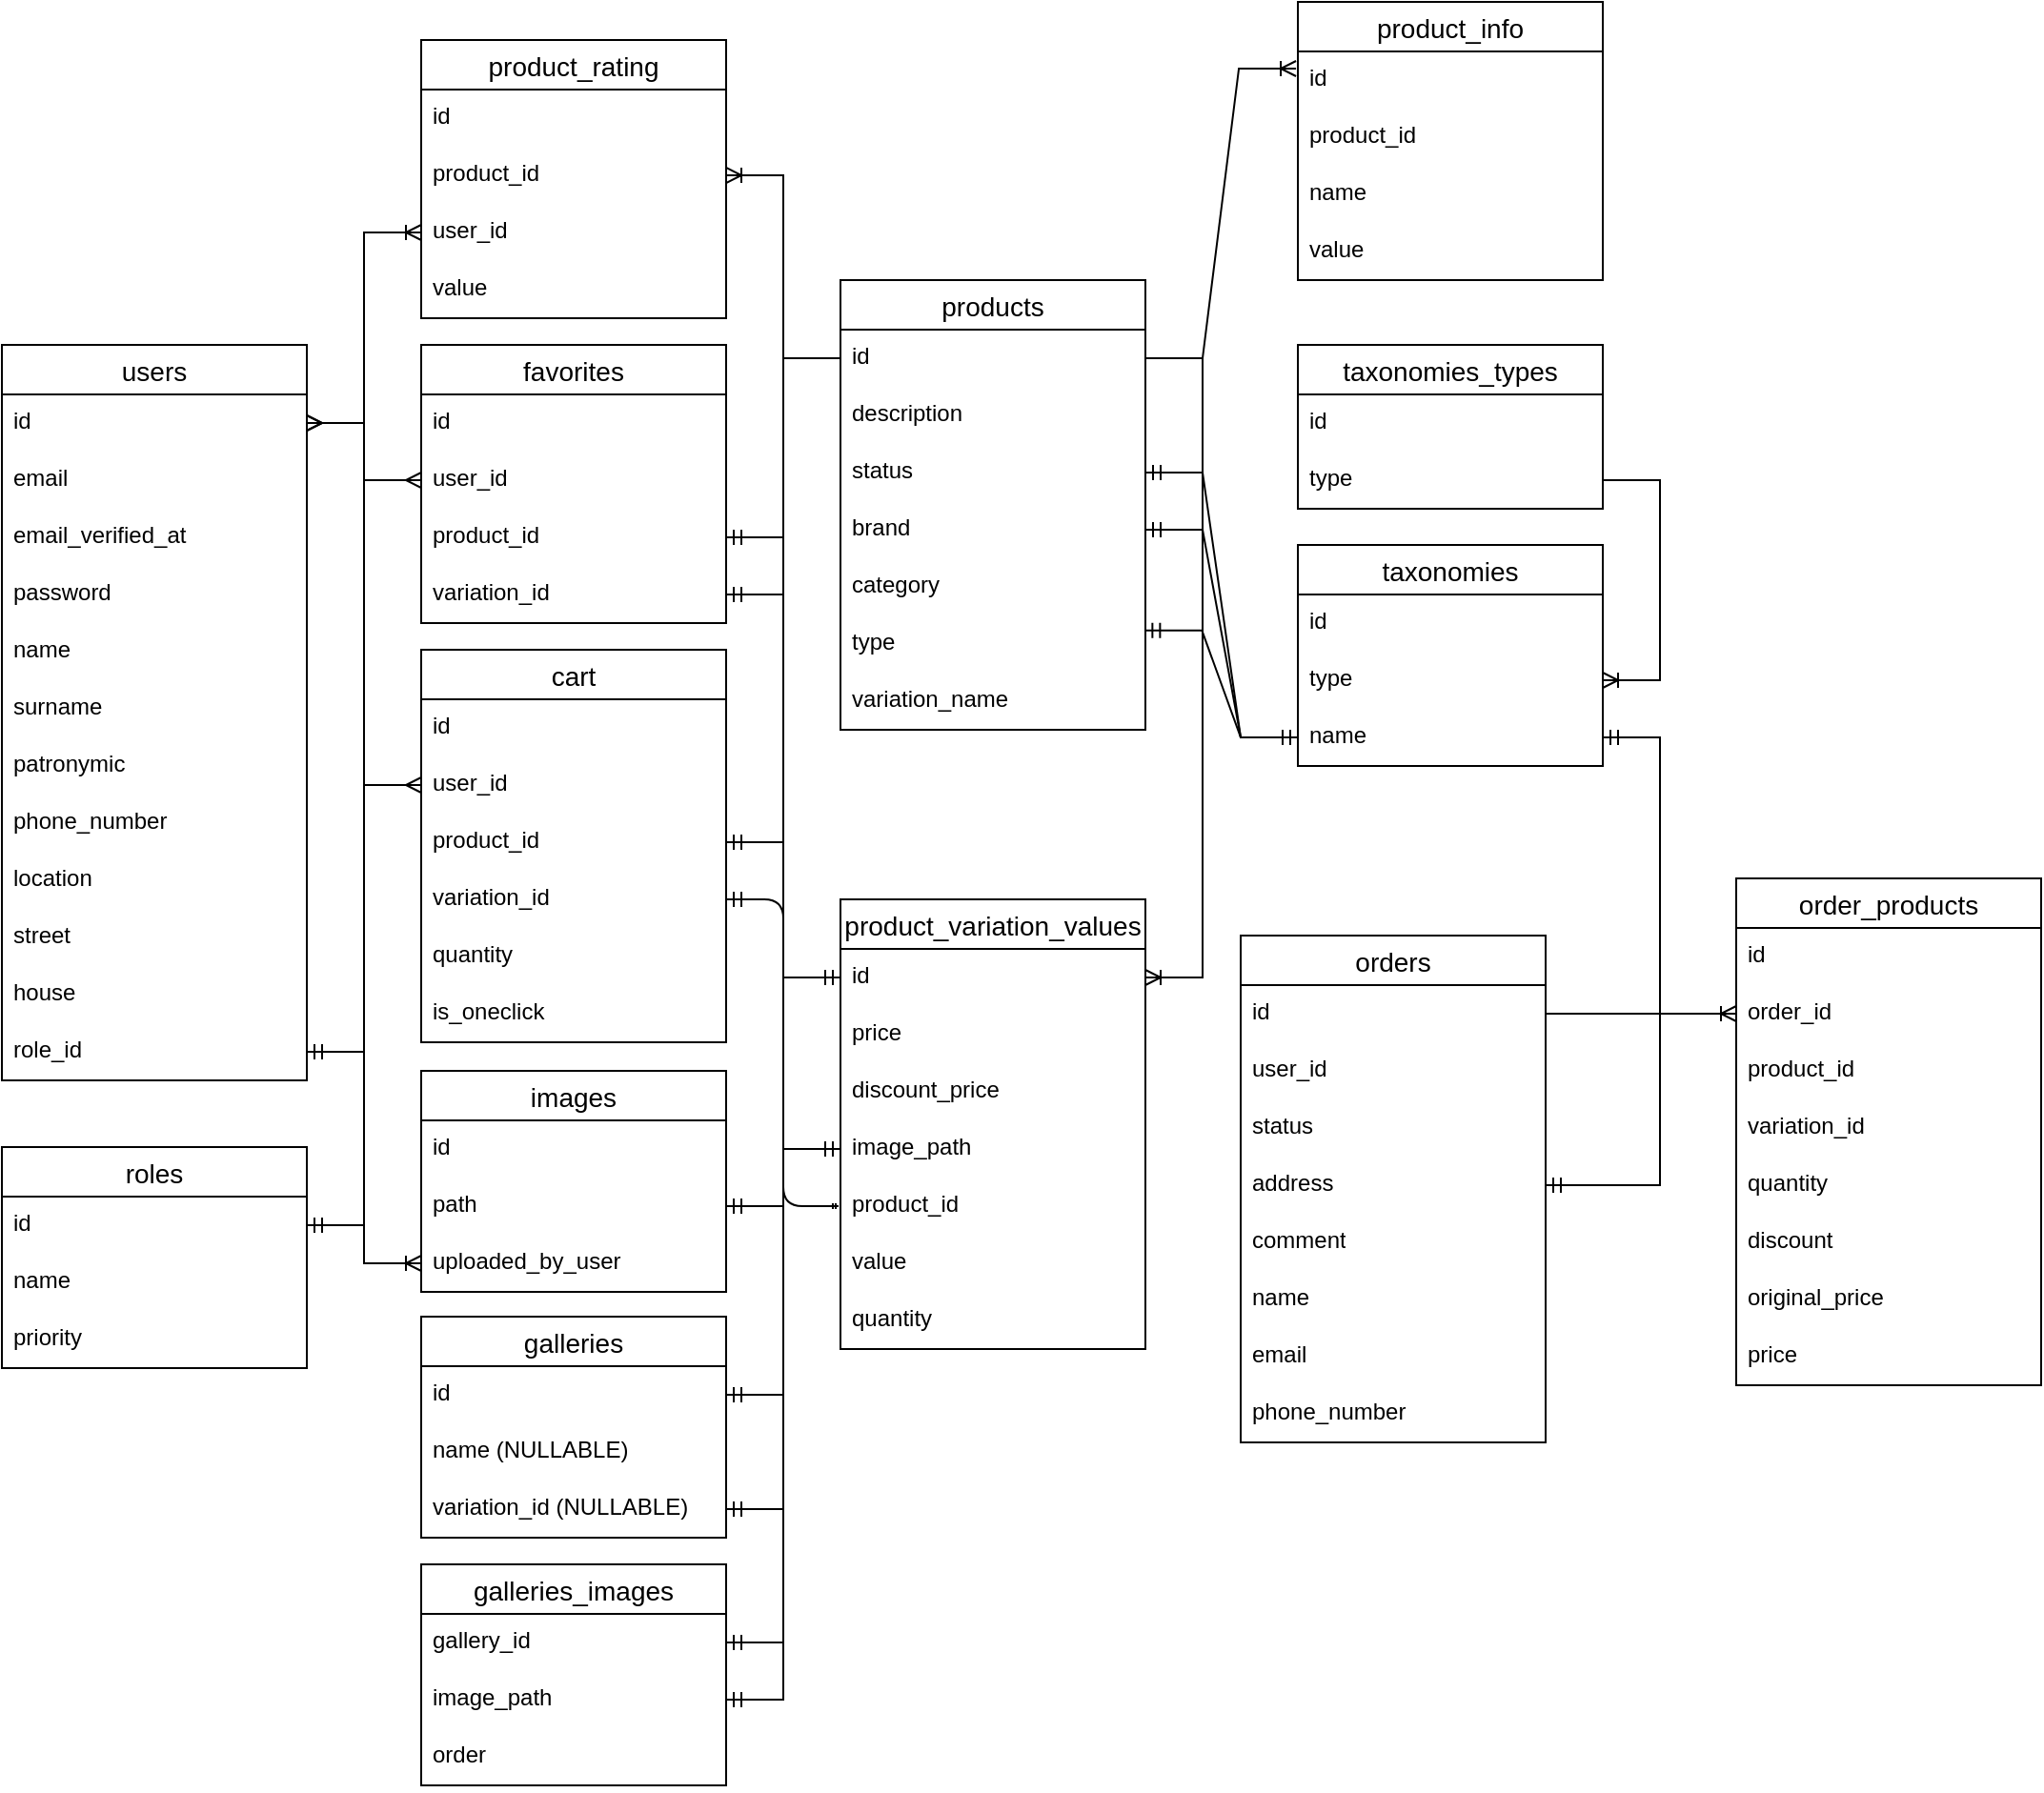 <mxfile version="24.4.8" type="device">
  <diagram name="Страница — 1" id="0KLRjk4boROsnR19ZxE1">
    <mxGraphModel dx="1434" dy="1915" grid="1" gridSize="10" guides="1" tooltips="1" connect="1" arrows="1" fold="1" page="1" pageScale="1" pageWidth="827" pageHeight="1169" math="0" shadow="0">
      <root>
        <mxCell id="0" />
        <mxCell id="1" parent="0" />
        <mxCell id="eVIor8jqdRmrwRQDqGAC-1" value="users" style="swimlane;fontStyle=0;childLayout=stackLayout;horizontal=1;startSize=26;horizontalStack=0;resizeParent=1;resizeParentMax=0;resizeLast=0;collapsible=1;marginBottom=0;align=center;fontSize=14;" parent="1" vertex="1">
          <mxGeometry x="80" y="60" width="160" height="386" as="geometry" />
        </mxCell>
        <mxCell id="eVIor8jqdRmrwRQDqGAC-2" value="id&lt;div&gt;&lt;br&gt;&lt;/div&gt;" style="text;strokeColor=none;fillColor=none;spacingLeft=4;spacingRight=4;overflow=hidden;rotatable=0;points=[[0,0.5],[1,0.5]];portConstraint=eastwest;fontSize=12;whiteSpace=wrap;html=1;" parent="eVIor8jqdRmrwRQDqGAC-1" vertex="1">
          <mxGeometry y="26" width="160" height="30" as="geometry" />
        </mxCell>
        <mxCell id="eVIor8jqdRmrwRQDqGAC-3" value="email" style="text;strokeColor=none;fillColor=none;spacingLeft=4;spacingRight=4;overflow=hidden;rotatable=0;points=[[0,0.5],[1,0.5]];portConstraint=eastwest;fontSize=12;whiteSpace=wrap;html=1;" parent="eVIor8jqdRmrwRQDqGAC-1" vertex="1">
          <mxGeometry y="56" width="160" height="30" as="geometry" />
        </mxCell>
        <mxCell id="eVIor8jqdRmrwRQDqGAC-4" value="email_verified_at" style="text;strokeColor=none;fillColor=none;spacingLeft=4;spacingRight=4;overflow=hidden;rotatable=0;points=[[0,0.5],[1,0.5]];portConstraint=eastwest;fontSize=12;whiteSpace=wrap;html=1;" parent="eVIor8jqdRmrwRQDqGAC-1" vertex="1">
          <mxGeometry y="86" width="160" height="30" as="geometry" />
        </mxCell>
        <mxCell id="eVIor8jqdRmrwRQDqGAC-5" value="password" style="text;strokeColor=none;fillColor=none;spacingLeft=4;spacingRight=4;overflow=hidden;rotatable=0;points=[[0,0.5],[1,0.5]];portConstraint=eastwest;fontSize=12;whiteSpace=wrap;html=1;" parent="eVIor8jqdRmrwRQDqGAC-1" vertex="1">
          <mxGeometry y="116" width="160" height="30" as="geometry" />
        </mxCell>
        <mxCell id="eVIor8jqdRmrwRQDqGAC-11" value="name" style="text;strokeColor=none;fillColor=none;spacingLeft=4;spacingRight=4;overflow=hidden;rotatable=0;points=[[0,0.5],[1,0.5]];portConstraint=eastwest;fontSize=12;whiteSpace=wrap;html=1;" parent="eVIor8jqdRmrwRQDqGAC-1" vertex="1">
          <mxGeometry y="146" width="160" height="30" as="geometry" />
        </mxCell>
        <mxCell id="eVIor8jqdRmrwRQDqGAC-13" value="surname" style="text;strokeColor=none;fillColor=none;spacingLeft=4;spacingRight=4;overflow=hidden;rotatable=0;points=[[0,0.5],[1,0.5]];portConstraint=eastwest;fontSize=12;whiteSpace=wrap;html=1;" parent="eVIor8jqdRmrwRQDqGAC-1" vertex="1">
          <mxGeometry y="176" width="160" height="30" as="geometry" />
        </mxCell>
        <mxCell id="eVIor8jqdRmrwRQDqGAC-12" value="patronymic" style="text;strokeColor=none;fillColor=none;spacingLeft=4;spacingRight=4;overflow=hidden;rotatable=0;points=[[0,0.5],[1,0.5]];portConstraint=eastwest;fontSize=12;whiteSpace=wrap;html=1;" parent="eVIor8jqdRmrwRQDqGAC-1" vertex="1">
          <mxGeometry y="206" width="160" height="30" as="geometry" />
        </mxCell>
        <mxCell id="eVIor8jqdRmrwRQDqGAC-14" value="phone_number" style="text;strokeColor=none;fillColor=none;spacingLeft=4;spacingRight=4;overflow=hidden;rotatable=0;points=[[0,0.5],[1,0.5]];portConstraint=eastwest;fontSize=12;whiteSpace=wrap;html=1;" parent="eVIor8jqdRmrwRQDqGAC-1" vertex="1">
          <mxGeometry y="236" width="160" height="30" as="geometry" />
        </mxCell>
        <mxCell id="eVIor8jqdRmrwRQDqGAC-15" value="location" style="text;strokeColor=none;fillColor=none;spacingLeft=4;spacingRight=4;overflow=hidden;rotatable=0;points=[[0,0.5],[1,0.5]];portConstraint=eastwest;fontSize=12;whiteSpace=wrap;html=1;" parent="eVIor8jqdRmrwRQDqGAC-1" vertex="1">
          <mxGeometry y="266" width="160" height="30" as="geometry" />
        </mxCell>
        <mxCell id="eVIor8jqdRmrwRQDqGAC-16" value="street" style="text;strokeColor=none;fillColor=none;spacingLeft=4;spacingRight=4;overflow=hidden;rotatable=0;points=[[0,0.5],[1,0.5]];portConstraint=eastwest;fontSize=12;whiteSpace=wrap;html=1;" parent="eVIor8jqdRmrwRQDqGAC-1" vertex="1">
          <mxGeometry y="296" width="160" height="30" as="geometry" />
        </mxCell>
        <mxCell id="eVIor8jqdRmrwRQDqGAC-17" value="house" style="text;strokeColor=none;fillColor=none;spacingLeft=4;spacingRight=4;overflow=hidden;rotatable=0;points=[[0,0.5],[1,0.5]];portConstraint=eastwest;fontSize=12;whiteSpace=wrap;html=1;" parent="eVIor8jqdRmrwRQDqGAC-1" vertex="1">
          <mxGeometry y="326" width="160" height="30" as="geometry" />
        </mxCell>
        <mxCell id="eVIor8jqdRmrwRQDqGAC-18" value="role_id" style="text;strokeColor=none;fillColor=none;spacingLeft=4;spacingRight=4;overflow=hidden;rotatable=0;points=[[0,0.5],[1,0.5]];portConstraint=eastwest;fontSize=12;whiteSpace=wrap;html=1;" parent="eVIor8jqdRmrwRQDqGAC-1" vertex="1">
          <mxGeometry y="356" width="160" height="30" as="geometry" />
        </mxCell>
        <mxCell id="eVIor8jqdRmrwRQDqGAC-19" value="favorites" style="swimlane;fontStyle=0;childLayout=stackLayout;horizontal=1;startSize=26;horizontalStack=0;resizeParent=1;resizeParentMax=0;resizeLast=0;collapsible=1;marginBottom=0;align=center;fontSize=14;" parent="1" vertex="1">
          <mxGeometry x="300" y="60" width="160" height="146" as="geometry" />
        </mxCell>
        <mxCell id="eVIor8jqdRmrwRQDqGAC-20" value="id" style="text;strokeColor=none;fillColor=none;spacingLeft=4;spacingRight=4;overflow=hidden;rotatable=0;points=[[0,0.5],[1,0.5]];portConstraint=eastwest;fontSize=12;whiteSpace=wrap;html=1;" parent="eVIor8jqdRmrwRQDqGAC-19" vertex="1">
          <mxGeometry y="26" width="160" height="30" as="geometry" />
        </mxCell>
        <mxCell id="eVIor8jqdRmrwRQDqGAC-21" value="user_id" style="text;strokeColor=none;fillColor=none;spacingLeft=4;spacingRight=4;overflow=hidden;rotatable=0;points=[[0,0.5],[1,0.5]];portConstraint=eastwest;fontSize=12;whiteSpace=wrap;html=1;" parent="eVIor8jqdRmrwRQDqGAC-19" vertex="1">
          <mxGeometry y="56" width="160" height="30" as="geometry" />
        </mxCell>
        <mxCell id="eVIor8jqdRmrwRQDqGAC-22" value="product_id" style="text;strokeColor=none;fillColor=none;spacingLeft=4;spacingRight=4;overflow=hidden;rotatable=0;points=[[0,0.5],[1,0.5]];portConstraint=eastwest;fontSize=12;whiteSpace=wrap;html=1;" parent="eVIor8jqdRmrwRQDqGAC-19" vertex="1">
          <mxGeometry y="86" width="160" height="30" as="geometry" />
        </mxCell>
        <mxCell id="pEa8mlTddrZag-O5gVVH-26" value="variation_id" style="text;strokeColor=none;fillColor=none;spacingLeft=4;spacingRight=4;overflow=hidden;rotatable=0;points=[[0,0.5],[1,0.5]];portConstraint=eastwest;fontSize=12;whiteSpace=wrap;html=1;" parent="eVIor8jqdRmrwRQDqGAC-19" vertex="1">
          <mxGeometry y="116" width="160" height="30" as="geometry" />
        </mxCell>
        <mxCell id="eVIor8jqdRmrwRQDqGAC-24" value="cart" style="swimlane;fontStyle=0;childLayout=stackLayout;horizontal=1;startSize=26;horizontalStack=0;resizeParent=1;resizeParentMax=0;resizeLast=0;collapsible=1;marginBottom=0;align=center;fontSize=14;" parent="1" vertex="1">
          <mxGeometry x="300" y="220" width="160" height="206" as="geometry" />
        </mxCell>
        <mxCell id="eVIor8jqdRmrwRQDqGAC-25" value="id" style="text;strokeColor=none;fillColor=none;spacingLeft=4;spacingRight=4;overflow=hidden;rotatable=0;points=[[0,0.5],[1,0.5]];portConstraint=eastwest;fontSize=12;whiteSpace=wrap;html=1;" parent="eVIor8jqdRmrwRQDqGAC-24" vertex="1">
          <mxGeometry y="26" width="160" height="30" as="geometry" />
        </mxCell>
        <mxCell id="eVIor8jqdRmrwRQDqGAC-26" value="user_id" style="text;strokeColor=none;fillColor=none;spacingLeft=4;spacingRight=4;overflow=hidden;rotatable=0;points=[[0,0.5],[1,0.5]];portConstraint=eastwest;fontSize=12;whiteSpace=wrap;html=1;" parent="eVIor8jqdRmrwRQDqGAC-24" vertex="1">
          <mxGeometry y="56" width="160" height="30" as="geometry" />
        </mxCell>
        <mxCell id="eVIor8jqdRmrwRQDqGAC-27" value="product_id" style="text;strokeColor=none;fillColor=none;spacingLeft=4;spacingRight=4;overflow=hidden;rotatable=0;points=[[0,0.5],[1,0.5]];portConstraint=eastwest;fontSize=12;whiteSpace=wrap;html=1;" parent="eVIor8jqdRmrwRQDqGAC-24" vertex="1">
          <mxGeometry y="86" width="160" height="30" as="geometry" />
        </mxCell>
        <mxCell id="pEa8mlTddrZag-O5gVVH-13" value="variation_id" style="text;strokeColor=none;fillColor=none;spacingLeft=4;spacingRight=4;overflow=hidden;rotatable=0;points=[[0,0.5],[1,0.5]];portConstraint=eastwest;fontSize=12;whiteSpace=wrap;html=1;" parent="eVIor8jqdRmrwRQDqGAC-24" vertex="1">
          <mxGeometry y="116" width="160" height="30" as="geometry" />
        </mxCell>
        <mxCell id="eVIor8jqdRmrwRQDqGAC-32" value="quantity" style="text;strokeColor=none;fillColor=none;spacingLeft=4;spacingRight=4;overflow=hidden;rotatable=0;points=[[0,0.5],[1,0.5]];portConstraint=eastwest;fontSize=12;whiteSpace=wrap;html=1;" parent="eVIor8jqdRmrwRQDqGAC-24" vertex="1">
          <mxGeometry y="146" width="160" height="30" as="geometry" />
        </mxCell>
        <mxCell id="MGHwv4TvZFwmyJt3UdFU-7" value="is_oneclick" style="text;strokeColor=none;fillColor=none;spacingLeft=4;spacingRight=4;overflow=hidden;rotatable=0;points=[[0,0.5],[1,0.5]];portConstraint=eastwest;fontSize=12;whiteSpace=wrap;html=1;" parent="eVIor8jqdRmrwRQDqGAC-24" vertex="1">
          <mxGeometry y="176" width="160" height="30" as="geometry" />
        </mxCell>
        <mxCell id="eVIor8jqdRmrwRQDqGAC-35" value="" style="edgeStyle=entityRelationEdgeStyle;fontSize=12;html=1;endArrow=ERmany;startArrow=ERmany;rounded=0;exitX=1;exitY=0.5;exitDx=0;exitDy=0;" parent="1" source="eVIor8jqdRmrwRQDqGAC-2" target="eVIor8jqdRmrwRQDqGAC-26" edge="1">
          <mxGeometry width="100" height="100" relative="1" as="geometry">
            <mxPoint x="320" y="320" as="sourcePoint" />
            <mxPoint x="420" y="220" as="targetPoint" />
          </mxGeometry>
        </mxCell>
        <mxCell id="eVIor8jqdRmrwRQDqGAC-41" value="" style="edgeStyle=entityRelationEdgeStyle;fontSize=12;html=1;endArrow=ERmany;startArrow=ERmany;rounded=0;" parent="1" source="eVIor8jqdRmrwRQDqGAC-2" target="eVIor8jqdRmrwRQDqGAC-21" edge="1">
          <mxGeometry width="100" height="100" relative="1" as="geometry">
            <mxPoint x="320" y="320" as="sourcePoint" />
            <mxPoint x="420" y="220" as="targetPoint" />
          </mxGeometry>
        </mxCell>
        <mxCell id="eVIor8jqdRmrwRQDqGAC-42" value="products" style="swimlane;fontStyle=0;childLayout=stackLayout;horizontal=1;startSize=26;horizontalStack=0;resizeParent=1;resizeParentMax=0;resizeLast=0;collapsible=1;marginBottom=0;align=center;fontSize=14;" parent="1" vertex="1">
          <mxGeometry x="520" y="26" width="160" height="236" as="geometry" />
        </mxCell>
        <mxCell id="eVIor8jqdRmrwRQDqGAC-43" value="id" style="text;strokeColor=none;fillColor=none;spacingLeft=4;spacingRight=4;overflow=hidden;rotatable=0;points=[[0,0.5],[1,0.5]];portConstraint=eastwest;fontSize=12;whiteSpace=wrap;html=1;" parent="eVIor8jqdRmrwRQDqGAC-42" vertex="1">
          <mxGeometry y="26" width="160" height="30" as="geometry" />
        </mxCell>
        <mxCell id="eVIor8jqdRmrwRQDqGAC-51" value="description" style="text;strokeColor=none;fillColor=none;spacingLeft=4;spacingRight=4;overflow=hidden;rotatable=0;points=[[0,0.5],[1,0.5]];portConstraint=eastwest;fontSize=12;whiteSpace=wrap;html=1;" parent="eVIor8jqdRmrwRQDqGAC-42" vertex="1">
          <mxGeometry y="56" width="160" height="30" as="geometry" />
        </mxCell>
        <mxCell id="eVIor8jqdRmrwRQDqGAC-50" value="status" style="text;strokeColor=none;fillColor=none;spacingLeft=4;spacingRight=4;overflow=hidden;rotatable=0;points=[[0,0.5],[1,0.5]];portConstraint=eastwest;fontSize=12;whiteSpace=wrap;html=1;" parent="eVIor8jqdRmrwRQDqGAC-42" vertex="1">
          <mxGeometry y="86" width="160" height="30" as="geometry" />
        </mxCell>
        <mxCell id="eVIor8jqdRmrwRQDqGAC-49" value="brand" style="text;strokeColor=none;fillColor=none;spacingLeft=4;spacingRight=4;overflow=hidden;rotatable=0;points=[[0,0.5],[1,0.5]];portConstraint=eastwest;fontSize=12;whiteSpace=wrap;html=1;" parent="eVIor8jqdRmrwRQDqGAC-42" vertex="1">
          <mxGeometry y="116" width="160" height="30" as="geometry" />
        </mxCell>
        <mxCell id="eVIor8jqdRmrwRQDqGAC-47" value="category" style="text;strokeColor=none;fillColor=none;spacingLeft=4;spacingRight=4;overflow=hidden;rotatable=0;points=[[0,0.5],[1,0.5]];portConstraint=eastwest;fontSize=12;whiteSpace=wrap;html=1;" parent="eVIor8jqdRmrwRQDqGAC-42" vertex="1">
          <mxGeometry y="146" width="160" height="30" as="geometry" />
        </mxCell>
        <mxCell id="eVIor8jqdRmrwRQDqGAC-48" value="type" style="text;strokeColor=none;fillColor=none;spacingLeft=4;spacingRight=4;overflow=hidden;rotatable=0;points=[[0,0.5],[1,0.5]];portConstraint=eastwest;fontSize=12;whiteSpace=wrap;html=1;" parent="eVIor8jqdRmrwRQDqGAC-42" vertex="1">
          <mxGeometry y="176" width="160" height="30" as="geometry" />
        </mxCell>
        <mxCell id="pEa8mlTddrZag-O5gVVH-10" value="variation_name" style="text;strokeColor=none;fillColor=none;spacingLeft=4;spacingRight=4;overflow=hidden;rotatable=0;points=[[0,0.5],[1,0.5]];portConstraint=eastwest;fontSize=12;whiteSpace=wrap;html=1;" parent="eVIor8jqdRmrwRQDqGAC-42" vertex="1">
          <mxGeometry y="206" width="160" height="30" as="geometry" />
        </mxCell>
        <mxCell id="eVIor8jqdRmrwRQDqGAC-54" value="taxonomies_types" style="swimlane;fontStyle=0;childLayout=stackLayout;horizontal=1;startSize=26;horizontalStack=0;resizeParent=1;resizeParentMax=0;resizeLast=0;collapsible=1;marginBottom=0;align=center;fontSize=14;" parent="1" vertex="1">
          <mxGeometry x="760" y="60" width="160" height="86" as="geometry" />
        </mxCell>
        <mxCell id="eVIor8jqdRmrwRQDqGAC-55" value="id" style="text;strokeColor=none;fillColor=none;spacingLeft=4;spacingRight=4;overflow=hidden;rotatable=0;points=[[0,0.5],[1,0.5]];portConstraint=eastwest;fontSize=12;whiteSpace=wrap;html=1;" parent="eVIor8jqdRmrwRQDqGAC-54" vertex="1">
          <mxGeometry y="26" width="160" height="30" as="geometry" />
        </mxCell>
        <mxCell id="eVIor8jqdRmrwRQDqGAC-56" value="type" style="text;strokeColor=none;fillColor=none;spacingLeft=4;spacingRight=4;overflow=hidden;rotatable=0;points=[[0,0.5],[1,0.5]];portConstraint=eastwest;fontSize=12;whiteSpace=wrap;html=1;" parent="eVIor8jqdRmrwRQDqGAC-54" vertex="1">
          <mxGeometry y="56" width="160" height="30" as="geometry" />
        </mxCell>
        <mxCell id="eVIor8jqdRmrwRQDqGAC-58" value="taxonomies" style="swimlane;fontStyle=0;childLayout=stackLayout;horizontal=1;startSize=26;horizontalStack=0;resizeParent=1;resizeParentMax=0;resizeLast=0;collapsible=1;marginBottom=0;align=center;fontSize=14;" parent="1" vertex="1">
          <mxGeometry x="760" y="165" width="160" height="116" as="geometry" />
        </mxCell>
        <mxCell id="eVIor8jqdRmrwRQDqGAC-59" value="id" style="text;strokeColor=none;fillColor=none;spacingLeft=4;spacingRight=4;overflow=hidden;rotatable=0;points=[[0,0.5],[1,0.5]];portConstraint=eastwest;fontSize=12;whiteSpace=wrap;html=1;" parent="eVIor8jqdRmrwRQDqGAC-58" vertex="1">
          <mxGeometry y="26" width="160" height="30" as="geometry" />
        </mxCell>
        <mxCell id="eVIor8jqdRmrwRQDqGAC-60" value="type" style="text;strokeColor=none;fillColor=none;spacingLeft=4;spacingRight=4;overflow=hidden;rotatable=0;points=[[0,0.5],[1,0.5]];portConstraint=eastwest;fontSize=12;whiteSpace=wrap;html=1;" parent="eVIor8jqdRmrwRQDqGAC-58" vertex="1">
          <mxGeometry y="56" width="160" height="30" as="geometry" />
        </mxCell>
        <mxCell id="eVIor8jqdRmrwRQDqGAC-61" value="name" style="text;strokeColor=none;fillColor=none;spacingLeft=4;spacingRight=4;overflow=hidden;rotatable=0;points=[[0,0.5],[1,0.5]];portConstraint=eastwest;fontSize=12;whiteSpace=wrap;html=1;" parent="eVIor8jqdRmrwRQDqGAC-58" vertex="1">
          <mxGeometry y="86" width="160" height="30" as="geometry" />
        </mxCell>
        <mxCell id="eVIor8jqdRmrwRQDqGAC-63" value="" style="edgeStyle=entityRelationEdgeStyle;fontSize=12;html=1;endArrow=ERoneToMany;rounded=0;" parent="1" source="eVIor8jqdRmrwRQDqGAC-56" target="eVIor8jqdRmrwRQDqGAC-60" edge="1">
          <mxGeometry width="100" height="100" relative="1" as="geometry">
            <mxPoint x="780" y="260" as="sourcePoint" />
            <mxPoint x="880" y="160" as="targetPoint" />
          </mxGeometry>
        </mxCell>
        <mxCell id="eVIor8jqdRmrwRQDqGAC-64" value="" style="edgeStyle=entityRelationEdgeStyle;fontSize=12;html=1;endArrow=ERmandOne;startArrow=ERmandOne;rounded=0;" parent="1" source="eVIor8jqdRmrwRQDqGAC-50" target="eVIor8jqdRmrwRQDqGAC-61" edge="1">
          <mxGeometry width="100" height="100" relative="1" as="geometry">
            <mxPoint x="780" y="260" as="sourcePoint" />
            <mxPoint x="880" y="160" as="targetPoint" />
          </mxGeometry>
        </mxCell>
        <mxCell id="eVIor8jqdRmrwRQDqGAC-65" value="" style="edgeStyle=entityRelationEdgeStyle;fontSize=12;html=1;endArrow=ERmandOne;startArrow=ERmandOne;rounded=0;" parent="1" source="eVIor8jqdRmrwRQDqGAC-49" target="eVIor8jqdRmrwRQDqGAC-61" edge="1">
          <mxGeometry width="100" height="100" relative="1" as="geometry">
            <mxPoint x="690" y="320" as="sourcePoint" />
            <mxPoint x="790" y="220" as="targetPoint" />
          </mxGeometry>
        </mxCell>
        <mxCell id="eVIor8jqdRmrwRQDqGAC-66" value="" style="edgeStyle=entityRelationEdgeStyle;fontSize=12;html=1;endArrow=ERmandOne;startArrow=ERmandOne;rounded=0;exitX=0.998;exitY=0.264;exitDx=0;exitDy=0;exitPerimeter=0;" parent="1" source="eVIor8jqdRmrwRQDqGAC-48" target="eVIor8jqdRmrwRQDqGAC-61" edge="1">
          <mxGeometry width="100" height="100" relative="1" as="geometry">
            <mxPoint x="780" y="260" as="sourcePoint" />
            <mxPoint x="880" y="160" as="targetPoint" />
          </mxGeometry>
        </mxCell>
        <mxCell id="eVIor8jqdRmrwRQDqGAC-67" value="images" style="swimlane;fontStyle=0;childLayout=stackLayout;horizontal=1;startSize=26;horizontalStack=0;resizeParent=1;resizeParentMax=0;resizeLast=0;collapsible=1;marginBottom=0;align=center;fontSize=14;" parent="1" vertex="1">
          <mxGeometry x="300" y="441" width="160" height="116" as="geometry" />
        </mxCell>
        <mxCell id="eVIor8jqdRmrwRQDqGAC-68" value="id" style="text;strokeColor=none;fillColor=none;spacingLeft=4;spacingRight=4;overflow=hidden;rotatable=0;points=[[0,0.5],[1,0.5]];portConstraint=eastwest;fontSize=12;whiteSpace=wrap;html=1;" parent="eVIor8jqdRmrwRQDqGAC-67" vertex="1">
          <mxGeometry y="26" width="160" height="30" as="geometry" />
        </mxCell>
        <mxCell id="eVIor8jqdRmrwRQDqGAC-69" value="path" style="text;strokeColor=none;fillColor=none;spacingLeft=4;spacingRight=4;overflow=hidden;rotatable=0;points=[[0,0.5],[1,0.5]];portConstraint=eastwest;fontSize=12;whiteSpace=wrap;html=1;" parent="eVIor8jqdRmrwRQDqGAC-67" vertex="1">
          <mxGeometry y="56" width="160" height="30" as="geometry" />
        </mxCell>
        <mxCell id="eVIor8jqdRmrwRQDqGAC-71" value="uploaded_by_user" style="text;strokeColor=none;fillColor=none;spacingLeft=4;spacingRight=4;overflow=hidden;rotatable=0;points=[[0,0.5],[1,0.5]];portConstraint=eastwest;fontSize=12;whiteSpace=wrap;html=1;" parent="eVIor8jqdRmrwRQDqGAC-67" vertex="1">
          <mxGeometry y="86" width="160" height="30" as="geometry" />
        </mxCell>
        <mxCell id="eVIor8jqdRmrwRQDqGAC-72" value="" style="edgeStyle=entityRelationEdgeStyle;fontSize=12;html=1;endArrow=ERmandOne;startArrow=ERmandOne;rounded=0;" parent="1" source="pEa8mlTddrZag-O5gVVH-21" target="eVIor8jqdRmrwRQDqGAC-69" edge="1">
          <mxGeometry width="100" height="100" relative="1" as="geometry">
            <mxPoint x="780" y="330" as="sourcePoint" />
            <mxPoint x="880" y="230" as="targetPoint" />
          </mxGeometry>
        </mxCell>
        <mxCell id="eVIor8jqdRmrwRQDqGAC-73" value="" style="edgeStyle=entityRelationEdgeStyle;fontSize=12;html=1;endArrow=ERmandOne;rounded=0;exitX=0;exitY=0.5;exitDx=0;exitDy=0;" parent="1" source="eVIor8jqdRmrwRQDqGAC-43" target="eVIor8jqdRmrwRQDqGAC-27" edge="1">
          <mxGeometry width="100" height="100" relative="1" as="geometry">
            <mxPoint x="820" y="40" as="sourcePoint" />
            <mxPoint x="630" y="-50" as="targetPoint" />
            <Array as="points">
              <mxPoint x="730" y="-10" />
              <mxPoint x="860" />
              <mxPoint x="840" y="10" />
            </Array>
          </mxGeometry>
        </mxCell>
        <mxCell id="eVIor8jqdRmrwRQDqGAC-75" value="" style="edgeStyle=entityRelationEdgeStyle;fontSize=12;html=1;endArrow=ERmandOne;rounded=0;" parent="1" source="eVIor8jqdRmrwRQDqGAC-43" target="eVIor8jqdRmrwRQDqGAC-22" edge="1">
          <mxGeometry width="100" height="100" relative="1" as="geometry">
            <mxPoint x="530" y="111" as="sourcePoint" />
            <mxPoint x="470" y="461" as="targetPoint" />
            <Array as="points">
              <mxPoint x="750" y="10" />
              <mxPoint x="880" y="20" />
              <mxPoint x="860" y="30" />
            </Array>
          </mxGeometry>
        </mxCell>
        <mxCell id="eVIor8jqdRmrwRQDqGAC-78" value="" style="edgeStyle=entityRelationEdgeStyle;fontSize=12;html=1;endArrow=ERoneToMany;rounded=0;" parent="1" source="eVIor8jqdRmrwRQDqGAC-2" target="eVIor8jqdRmrwRQDqGAC-71" edge="1">
          <mxGeometry width="100" height="100" relative="1" as="geometry">
            <mxPoint x="400" y="330" as="sourcePoint" />
            <mxPoint x="500" y="230" as="targetPoint" />
            <Array as="points">
              <mxPoint x="470" y="370" />
              <mxPoint x="400" y="560" />
            </Array>
          </mxGeometry>
        </mxCell>
        <mxCell id="eVIor8jqdRmrwRQDqGAC-83" value="orders" style="swimlane;fontStyle=0;childLayout=stackLayout;horizontal=1;startSize=26;horizontalStack=0;resizeParent=1;resizeParentMax=0;resizeLast=0;collapsible=1;marginBottom=0;align=center;fontSize=14;" parent="1" vertex="1">
          <mxGeometry x="730" y="370" width="160" height="266" as="geometry" />
        </mxCell>
        <mxCell id="eVIor8jqdRmrwRQDqGAC-84" value="id" style="text;strokeColor=none;fillColor=none;spacingLeft=4;spacingRight=4;overflow=hidden;rotatable=0;points=[[0,0.5],[1,0.5]];portConstraint=eastwest;fontSize=12;whiteSpace=wrap;html=1;" parent="eVIor8jqdRmrwRQDqGAC-83" vertex="1">
          <mxGeometry y="26" width="160" height="30" as="geometry" />
        </mxCell>
        <mxCell id="eVIor8jqdRmrwRQDqGAC-85" value="user_id" style="text;strokeColor=none;fillColor=none;spacingLeft=4;spacingRight=4;overflow=hidden;rotatable=0;points=[[0,0.5],[1,0.5]];portConstraint=eastwest;fontSize=12;whiteSpace=wrap;html=1;" parent="eVIor8jqdRmrwRQDqGAC-83" vertex="1">
          <mxGeometry y="56" width="160" height="30" as="geometry" />
        </mxCell>
        <mxCell id="MGHwv4TvZFwmyJt3UdFU-21" value="status" style="text;strokeColor=none;fillColor=none;spacingLeft=4;spacingRight=4;overflow=hidden;rotatable=0;points=[[0,0.5],[1,0.5]];portConstraint=eastwest;fontSize=12;whiteSpace=wrap;html=1;" parent="eVIor8jqdRmrwRQDqGAC-83" vertex="1">
          <mxGeometry y="86" width="160" height="30" as="geometry" />
        </mxCell>
        <mxCell id="eVIor8jqdRmrwRQDqGAC-93" value="address" style="text;strokeColor=none;fillColor=none;spacingLeft=4;spacingRight=4;overflow=hidden;rotatable=0;points=[[0,0.5],[1,0.5]];portConstraint=eastwest;fontSize=12;whiteSpace=wrap;html=1;" parent="eVIor8jqdRmrwRQDqGAC-83" vertex="1">
          <mxGeometry y="116" width="160" height="30" as="geometry" />
        </mxCell>
        <mxCell id="MGHwv4TvZFwmyJt3UdFU-22" value="comment" style="text;strokeColor=none;fillColor=none;spacingLeft=4;spacingRight=4;overflow=hidden;rotatable=0;points=[[0,0.5],[1,0.5]];portConstraint=eastwest;fontSize=12;whiteSpace=wrap;html=1;" parent="eVIor8jqdRmrwRQDqGAC-83" vertex="1">
          <mxGeometry y="146" width="160" height="30" as="geometry" />
        </mxCell>
        <mxCell id="MGHwv4TvZFwmyJt3UdFU-23" value="name" style="text;strokeColor=none;fillColor=none;spacingLeft=4;spacingRight=4;overflow=hidden;rotatable=0;points=[[0,0.5],[1,0.5]];portConstraint=eastwest;fontSize=12;whiteSpace=wrap;html=1;" parent="eVIor8jqdRmrwRQDqGAC-83" vertex="1">
          <mxGeometry y="176" width="160" height="30" as="geometry" />
        </mxCell>
        <mxCell id="MGHwv4TvZFwmyJt3UdFU-24" value="email" style="text;strokeColor=none;fillColor=none;spacingLeft=4;spacingRight=4;overflow=hidden;rotatable=0;points=[[0,0.5],[1,0.5]];portConstraint=eastwest;fontSize=12;whiteSpace=wrap;html=1;" parent="eVIor8jqdRmrwRQDqGAC-83" vertex="1">
          <mxGeometry y="206" width="160" height="30" as="geometry" />
        </mxCell>
        <mxCell id="MGHwv4TvZFwmyJt3UdFU-25" value="phone_number" style="text;strokeColor=none;fillColor=none;spacingLeft=4;spacingRight=4;overflow=hidden;rotatable=0;points=[[0,0.5],[1,0.5]];portConstraint=eastwest;fontSize=12;whiteSpace=wrap;html=1;" parent="eVIor8jqdRmrwRQDqGAC-83" vertex="1">
          <mxGeometry y="236" width="160" height="30" as="geometry" />
        </mxCell>
        <mxCell id="eVIor8jqdRmrwRQDqGAC-87" value="order_products" style="swimlane;fontStyle=0;childLayout=stackLayout;horizontal=1;startSize=26;horizontalStack=0;resizeParent=1;resizeParentMax=0;resizeLast=0;collapsible=1;marginBottom=0;align=center;fontSize=14;" parent="1" vertex="1">
          <mxGeometry x="990" y="340" width="160" height="266" as="geometry" />
        </mxCell>
        <mxCell id="eVIor8jqdRmrwRQDqGAC-88" value="id" style="text;strokeColor=none;fillColor=none;spacingLeft=4;spacingRight=4;overflow=hidden;rotatable=0;points=[[0,0.5],[1,0.5]];portConstraint=eastwest;fontSize=12;whiteSpace=wrap;html=1;" parent="eVIor8jqdRmrwRQDqGAC-87" vertex="1">
          <mxGeometry y="26" width="160" height="30" as="geometry" />
        </mxCell>
        <mxCell id="eVIor8jqdRmrwRQDqGAC-89" value="order_id" style="text;strokeColor=none;fillColor=none;spacingLeft=4;spacingRight=4;overflow=hidden;rotatable=0;points=[[0,0.5],[1,0.5]];portConstraint=eastwest;fontSize=12;whiteSpace=wrap;html=1;" parent="eVIor8jqdRmrwRQDqGAC-87" vertex="1">
          <mxGeometry y="56" width="160" height="30" as="geometry" />
        </mxCell>
        <mxCell id="eVIor8jqdRmrwRQDqGAC-92" value="product_id" style="text;strokeColor=none;fillColor=none;spacingLeft=4;spacingRight=4;overflow=hidden;rotatable=0;points=[[0,0.5],[1,0.5]];portConstraint=eastwest;fontSize=12;whiteSpace=wrap;html=1;" parent="eVIor8jqdRmrwRQDqGAC-87" vertex="1">
          <mxGeometry y="86" width="160" height="30" as="geometry" />
        </mxCell>
        <mxCell id="pEa8mlTddrZag-O5gVVH-22" value="variation_id" style="text;strokeColor=none;fillColor=none;spacingLeft=4;spacingRight=4;overflow=hidden;rotatable=0;points=[[0,0.5],[1,0.5]];portConstraint=eastwest;fontSize=12;whiteSpace=wrap;html=1;" parent="eVIor8jqdRmrwRQDqGAC-87" vertex="1">
          <mxGeometry y="116" width="160" height="30" as="geometry" />
        </mxCell>
        <mxCell id="pEa8mlTddrZag-O5gVVH-24" value="quantity" style="text;strokeColor=none;fillColor=none;spacingLeft=4;spacingRight=4;overflow=hidden;rotatable=0;points=[[0,0.5],[1,0.5]];portConstraint=eastwest;fontSize=12;whiteSpace=wrap;html=1;" parent="eVIor8jqdRmrwRQDqGAC-87" vertex="1">
          <mxGeometry y="146" width="160" height="30" as="geometry" />
        </mxCell>
        <mxCell id="r-iLr_c3Jq1P33LUbSnr-2" value="discount" style="text;strokeColor=none;fillColor=none;spacingLeft=4;spacingRight=4;overflow=hidden;rotatable=0;points=[[0,0.5],[1,0.5]];portConstraint=eastwest;fontSize=12;whiteSpace=wrap;html=1;" vertex="1" parent="eVIor8jqdRmrwRQDqGAC-87">
          <mxGeometry y="176" width="160" height="30" as="geometry" />
        </mxCell>
        <mxCell id="r-iLr_c3Jq1P33LUbSnr-1" value="original_price" style="text;strokeColor=none;fillColor=none;spacingLeft=4;spacingRight=4;overflow=hidden;rotatable=0;points=[[0,0.5],[1,0.5]];portConstraint=eastwest;fontSize=12;whiteSpace=wrap;html=1;" vertex="1" parent="eVIor8jqdRmrwRQDqGAC-87">
          <mxGeometry y="206" width="160" height="30" as="geometry" />
        </mxCell>
        <mxCell id="r-iLr_c3Jq1P33LUbSnr-3" value="price" style="text;strokeColor=none;fillColor=none;spacingLeft=4;spacingRight=4;overflow=hidden;rotatable=0;points=[[0,0.5],[1,0.5]];portConstraint=eastwest;fontSize=12;whiteSpace=wrap;html=1;" vertex="1" parent="eVIor8jqdRmrwRQDqGAC-87">
          <mxGeometry y="236" width="160" height="30" as="geometry" />
        </mxCell>
        <mxCell id="eVIor8jqdRmrwRQDqGAC-91" value="" style="edgeStyle=entityRelationEdgeStyle;fontSize=12;html=1;endArrow=ERoneToMany;rounded=0;" parent="1" source="eVIor8jqdRmrwRQDqGAC-84" target="eVIor8jqdRmrwRQDqGAC-89" edge="1">
          <mxGeometry width="100" height="100" relative="1" as="geometry">
            <mxPoint x="730" y="550" as="sourcePoint" />
            <mxPoint x="830" y="450" as="targetPoint" />
          </mxGeometry>
        </mxCell>
        <mxCell id="eVIor8jqdRmrwRQDqGAC-102" value="product_info" style="swimlane;fontStyle=0;childLayout=stackLayout;horizontal=1;startSize=26;horizontalStack=0;resizeParent=1;resizeParentMax=0;resizeLast=0;collapsible=1;marginBottom=0;align=center;fontSize=14;" parent="1" vertex="1">
          <mxGeometry x="760" y="-120" width="160" height="146" as="geometry" />
        </mxCell>
        <mxCell id="eVIor8jqdRmrwRQDqGAC-103" value="id" style="text;strokeColor=none;fillColor=none;spacingLeft=4;spacingRight=4;overflow=hidden;rotatable=0;points=[[0,0.5],[1,0.5]];portConstraint=eastwest;fontSize=12;whiteSpace=wrap;html=1;" parent="eVIor8jqdRmrwRQDqGAC-102" vertex="1">
          <mxGeometry y="26" width="160" height="30" as="geometry" />
        </mxCell>
        <mxCell id="eVIor8jqdRmrwRQDqGAC-104" value="product_id" style="text;strokeColor=none;fillColor=none;spacingLeft=4;spacingRight=4;overflow=hidden;rotatable=0;points=[[0,0.5],[1,0.5]];portConstraint=eastwest;fontSize=12;whiteSpace=wrap;html=1;" parent="eVIor8jqdRmrwRQDqGAC-102" vertex="1">
          <mxGeometry y="56" width="160" height="30" as="geometry" />
        </mxCell>
        <mxCell id="eVIor8jqdRmrwRQDqGAC-105" value="name" style="text;strokeColor=none;fillColor=none;spacingLeft=4;spacingRight=4;overflow=hidden;rotatable=0;points=[[0,0.5],[1,0.5]];portConstraint=eastwest;fontSize=12;whiteSpace=wrap;html=1;" parent="eVIor8jqdRmrwRQDqGAC-102" vertex="1">
          <mxGeometry y="86" width="160" height="30" as="geometry" />
        </mxCell>
        <mxCell id="eVIor8jqdRmrwRQDqGAC-106" value="value" style="text;strokeColor=none;fillColor=none;spacingLeft=4;spacingRight=4;overflow=hidden;rotatable=0;points=[[0,0.5],[1,0.5]];portConstraint=eastwest;fontSize=12;whiteSpace=wrap;html=1;" parent="eVIor8jqdRmrwRQDqGAC-102" vertex="1">
          <mxGeometry y="116" width="160" height="30" as="geometry" />
        </mxCell>
        <mxCell id="eVIor8jqdRmrwRQDqGAC-107" value="" style="edgeStyle=entityRelationEdgeStyle;fontSize=12;html=1;endArrow=ERoneToMany;rounded=0;entryX=-0.006;entryY=0.3;entryDx=0;entryDy=0;entryPerimeter=0;" parent="1" source="eVIor8jqdRmrwRQDqGAC-43" target="eVIor8jqdRmrwRQDqGAC-103" edge="1">
          <mxGeometry width="100" height="100" relative="1" as="geometry">
            <mxPoint x="630" y="470" as="sourcePoint" />
            <mxPoint x="730" y="370" as="targetPoint" />
          </mxGeometry>
        </mxCell>
        <mxCell id="eVIor8jqdRmrwRQDqGAC-108" value="product_rating" style="swimlane;fontStyle=0;childLayout=stackLayout;horizontal=1;startSize=26;horizontalStack=0;resizeParent=1;resizeParentMax=0;resizeLast=0;collapsible=1;marginBottom=0;align=center;fontSize=14;" parent="1" vertex="1">
          <mxGeometry x="300" y="-100" width="160" height="146" as="geometry" />
        </mxCell>
        <mxCell id="eVIor8jqdRmrwRQDqGAC-109" value="id" style="text;strokeColor=none;fillColor=none;spacingLeft=4;spacingRight=4;overflow=hidden;rotatable=0;points=[[0,0.5],[1,0.5]];portConstraint=eastwest;fontSize=12;whiteSpace=wrap;html=1;" parent="eVIor8jqdRmrwRQDqGAC-108" vertex="1">
          <mxGeometry y="26" width="160" height="30" as="geometry" />
        </mxCell>
        <mxCell id="eVIor8jqdRmrwRQDqGAC-110" value="product_id" style="text;strokeColor=none;fillColor=none;spacingLeft=4;spacingRight=4;overflow=hidden;rotatable=0;points=[[0,0.5],[1,0.5]];portConstraint=eastwest;fontSize=12;whiteSpace=wrap;html=1;" parent="eVIor8jqdRmrwRQDqGAC-108" vertex="1">
          <mxGeometry y="56" width="160" height="30" as="geometry" />
        </mxCell>
        <mxCell id="eVIor8jqdRmrwRQDqGAC-112" value="user_id" style="text;strokeColor=none;fillColor=none;spacingLeft=4;spacingRight=4;overflow=hidden;rotatable=0;points=[[0,0.5],[1,0.5]];portConstraint=eastwest;fontSize=12;whiteSpace=wrap;html=1;" parent="eVIor8jqdRmrwRQDqGAC-108" vertex="1">
          <mxGeometry y="86" width="160" height="30" as="geometry" />
        </mxCell>
        <mxCell id="eVIor8jqdRmrwRQDqGAC-111" value="value" style="text;strokeColor=none;fillColor=none;spacingLeft=4;spacingRight=4;overflow=hidden;rotatable=0;points=[[0,0.5],[1,0.5]];portConstraint=eastwest;fontSize=12;whiteSpace=wrap;html=1;" parent="eVIor8jqdRmrwRQDqGAC-108" vertex="1">
          <mxGeometry y="116" width="160" height="30" as="geometry" />
        </mxCell>
        <mxCell id="eVIor8jqdRmrwRQDqGAC-113" value="" style="edgeStyle=entityRelationEdgeStyle;fontSize=12;html=1;endArrow=ERoneToMany;rounded=0;" parent="1" source="eVIor8jqdRmrwRQDqGAC-43" target="eVIor8jqdRmrwRQDqGAC-110" edge="1">
          <mxGeometry width="100" height="100" relative="1" as="geometry">
            <mxPoint x="640" y="90" as="sourcePoint" />
            <mxPoint x="740" y="-10" as="targetPoint" />
          </mxGeometry>
        </mxCell>
        <mxCell id="eVIor8jqdRmrwRQDqGAC-114" value="" style="edgeStyle=entityRelationEdgeStyle;fontSize=12;html=1;endArrow=ERoneToMany;rounded=0;" parent="1" source="eVIor8jqdRmrwRQDqGAC-2" target="eVIor8jqdRmrwRQDqGAC-112" edge="1">
          <mxGeometry width="100" height="100" relative="1" as="geometry">
            <mxPoint x="590" y="120" as="sourcePoint" />
            <mxPoint x="690" y="20" as="targetPoint" />
          </mxGeometry>
        </mxCell>
        <mxCell id="eVIor8jqdRmrwRQDqGAC-115" value="product_variation_values" style="swimlane;fontStyle=0;childLayout=stackLayout;horizontal=1;startSize=26;horizontalStack=0;resizeParent=1;resizeParentMax=0;resizeLast=0;collapsible=1;marginBottom=0;align=center;fontSize=14;" parent="1" vertex="1">
          <mxGeometry x="520" y="351" width="160" height="236" as="geometry" />
        </mxCell>
        <mxCell id="eVIor8jqdRmrwRQDqGAC-116" value="id" style="text;strokeColor=none;fillColor=none;spacingLeft=4;spacingRight=4;overflow=hidden;rotatable=0;points=[[0,0.5],[1,0.5]];portConstraint=eastwest;fontSize=12;whiteSpace=wrap;html=1;" parent="eVIor8jqdRmrwRQDqGAC-115" vertex="1">
          <mxGeometry y="26" width="160" height="30" as="geometry" />
        </mxCell>
        <mxCell id="eVIor8jqdRmrwRQDqGAC-44" value="price" style="text;strokeColor=none;fillColor=none;spacingLeft=4;spacingRight=4;overflow=hidden;rotatable=0;points=[[0,0.5],[1,0.5]];portConstraint=eastwest;fontSize=12;whiteSpace=wrap;html=1;" parent="eVIor8jqdRmrwRQDqGAC-115" vertex="1">
          <mxGeometry y="56" width="160" height="30" as="geometry" />
        </mxCell>
        <mxCell id="eVIor8jqdRmrwRQDqGAC-45" value="discount_price" style="text;strokeColor=none;fillColor=none;spacingLeft=4;spacingRight=4;overflow=hidden;rotatable=0;points=[[0,0.5],[1,0.5]];portConstraint=eastwest;fontSize=12;whiteSpace=wrap;html=1;" parent="eVIor8jqdRmrwRQDqGAC-115" vertex="1">
          <mxGeometry y="86" width="160" height="30" as="geometry" />
        </mxCell>
        <mxCell id="pEa8mlTddrZag-O5gVVH-21" value="image_path" style="text;strokeColor=none;fillColor=none;spacingLeft=4;spacingRight=4;overflow=hidden;rotatable=0;points=[[0,0.5],[1,0.5]];portConstraint=eastwest;fontSize=12;whiteSpace=wrap;html=1;" parent="eVIor8jqdRmrwRQDqGAC-115" vertex="1">
          <mxGeometry y="116" width="160" height="30" as="geometry" />
        </mxCell>
        <mxCell id="pEa8mlTddrZag-O5gVVH-11" value="product_id" style="text;strokeColor=none;fillColor=none;spacingLeft=4;spacingRight=4;overflow=hidden;rotatable=0;points=[[0,0.5],[1,0.5]];portConstraint=eastwest;fontSize=12;whiteSpace=wrap;html=1;" parent="eVIor8jqdRmrwRQDqGAC-115" vertex="1">
          <mxGeometry y="146" width="160" height="30" as="geometry" />
        </mxCell>
        <mxCell id="slV9IxCuR193d5VTneTp-2" value="value" style="text;strokeColor=none;fillColor=none;spacingLeft=4;spacingRight=4;overflow=hidden;rotatable=0;points=[[0,0.5],[1,0.5]];portConstraint=eastwest;fontSize=12;whiteSpace=wrap;html=1;" parent="eVIor8jqdRmrwRQDqGAC-115" vertex="1">
          <mxGeometry y="176" width="160" height="30" as="geometry" />
        </mxCell>
        <mxCell id="pEa8mlTddrZag-O5gVVH-1" value="quantity" style="text;strokeColor=none;fillColor=none;spacingLeft=4;spacingRight=4;overflow=hidden;rotatable=0;points=[[0,0.5],[1,0.5]];portConstraint=eastwest;fontSize=12;whiteSpace=wrap;html=1;" parent="eVIor8jqdRmrwRQDqGAC-115" vertex="1">
          <mxGeometry y="206" width="160" height="30" as="geometry" />
        </mxCell>
        <mxCell id="eVIor8jqdRmrwRQDqGAC-150" value="roles" style="swimlane;fontStyle=0;childLayout=stackLayout;horizontal=1;startSize=26;horizontalStack=0;resizeParent=1;resizeParentMax=0;resizeLast=0;collapsible=1;marginBottom=0;align=center;fontSize=14;" parent="1" vertex="1">
          <mxGeometry x="80" y="481" width="160" height="116" as="geometry" />
        </mxCell>
        <mxCell id="eVIor8jqdRmrwRQDqGAC-151" value="id" style="text;strokeColor=none;fillColor=none;spacingLeft=4;spacingRight=4;overflow=hidden;rotatable=0;points=[[0,0.5],[1,0.5]];portConstraint=eastwest;fontSize=12;whiteSpace=wrap;html=1;" parent="eVIor8jqdRmrwRQDqGAC-150" vertex="1">
          <mxGeometry y="26" width="160" height="30" as="geometry" />
        </mxCell>
        <mxCell id="eVIor8jqdRmrwRQDqGAC-152" value="name" style="text;strokeColor=none;fillColor=none;spacingLeft=4;spacingRight=4;overflow=hidden;rotatable=0;points=[[0,0.5],[1,0.5]];portConstraint=eastwest;fontSize=12;whiteSpace=wrap;html=1;" parent="eVIor8jqdRmrwRQDqGAC-150" vertex="1">
          <mxGeometry y="56" width="160" height="30" as="geometry" />
        </mxCell>
        <mxCell id="eVIor8jqdRmrwRQDqGAC-154" value="priority" style="text;strokeColor=none;fillColor=none;spacingLeft=4;spacingRight=4;overflow=hidden;rotatable=0;points=[[0,0.5],[1,0.5]];portConstraint=eastwest;fontSize=12;whiteSpace=wrap;html=1;" parent="eVIor8jqdRmrwRQDqGAC-150" vertex="1">
          <mxGeometry y="86" width="160" height="30" as="geometry" />
        </mxCell>
        <mxCell id="eVIor8jqdRmrwRQDqGAC-156" value="" style="edgeStyle=entityRelationEdgeStyle;fontSize=12;html=1;endArrow=ERmandOne;startArrow=ERmandOne;rounded=0;" parent="1" source="eVIor8jqdRmrwRQDqGAC-151" target="eVIor8jqdRmrwRQDqGAC-18" edge="1">
          <mxGeometry width="100" height="100" relative="1" as="geometry">
            <mxPoint x="-50" y="560" as="sourcePoint" />
            <mxPoint x="50" y="460" as="targetPoint" />
          </mxGeometry>
        </mxCell>
        <mxCell id="MGHwv4TvZFwmyJt3UdFU-17" value="" style="edgeStyle=entityRelationEdgeStyle;fontSize=12;html=1;endArrow=ERmandOne;startArrow=ERmandOne;rounded=0;" parent="1" source="eVIor8jqdRmrwRQDqGAC-93" target="eVIor8jqdRmrwRQDqGAC-61" edge="1">
          <mxGeometry width="100" height="100" relative="1" as="geometry">
            <mxPoint x="810" y="530" as="sourcePoint" />
            <mxPoint x="980" y="260" as="targetPoint" />
          </mxGeometry>
        </mxCell>
        <mxCell id="DSBDnaRUc8ONtjWXtmQJ-1" value="galleries" style="swimlane;fontStyle=0;childLayout=stackLayout;horizontal=1;startSize=26;horizontalStack=0;resizeParent=1;resizeParentMax=0;resizeLast=0;collapsible=1;marginBottom=0;align=center;fontSize=14;" parent="1" vertex="1">
          <mxGeometry x="300" y="570" width="160" height="116" as="geometry" />
        </mxCell>
        <mxCell id="DSBDnaRUc8ONtjWXtmQJ-2" value="id" style="text;strokeColor=none;fillColor=none;spacingLeft=4;spacingRight=4;overflow=hidden;rotatable=0;points=[[0,0.5],[1,0.5]];portConstraint=eastwest;fontSize=12;whiteSpace=wrap;html=1;" parent="DSBDnaRUc8ONtjWXtmQJ-1" vertex="1">
          <mxGeometry y="26" width="160" height="30" as="geometry" />
        </mxCell>
        <mxCell id="DSBDnaRUc8ONtjWXtmQJ-5" value="name (NULLABLE)" style="text;strokeColor=none;fillColor=none;spacingLeft=4;spacingRight=4;overflow=hidden;rotatable=0;points=[[0,0.5],[1,0.5]];portConstraint=eastwest;fontSize=12;whiteSpace=wrap;html=1;" parent="DSBDnaRUc8ONtjWXtmQJ-1" vertex="1">
          <mxGeometry y="56" width="160" height="30" as="geometry" />
        </mxCell>
        <mxCell id="ToO3clv73qauzPWWlujb-1" value="variation&lt;span style=&quot;background-color: initial;&quot;&gt;_id (NULLABLE)&lt;/span&gt;" style="text;strokeColor=none;fillColor=none;spacingLeft=4;spacingRight=4;overflow=hidden;rotatable=0;points=[[0,0.5],[1,0.5]];portConstraint=eastwest;fontSize=12;whiteSpace=wrap;html=1;" parent="DSBDnaRUc8ONtjWXtmQJ-1" vertex="1">
          <mxGeometry y="86" width="160" height="30" as="geometry" />
        </mxCell>
        <mxCell id="DSBDnaRUc8ONtjWXtmQJ-6" value="galleries_images" style="swimlane;fontStyle=0;childLayout=stackLayout;horizontal=1;startSize=26;horizontalStack=0;resizeParent=1;resizeParentMax=0;resizeLast=0;collapsible=1;marginBottom=0;align=center;fontSize=14;" parent="1" vertex="1">
          <mxGeometry x="300" y="700" width="160" height="116" as="geometry" />
        </mxCell>
        <mxCell id="DSBDnaRUc8ONtjWXtmQJ-7" value="gallery_id" style="text;strokeColor=none;fillColor=none;spacingLeft=4;spacingRight=4;overflow=hidden;rotatable=0;points=[[0,0.5],[1,0.5]];portConstraint=eastwest;fontSize=12;whiteSpace=wrap;html=1;" parent="DSBDnaRUc8ONtjWXtmQJ-6" vertex="1">
          <mxGeometry y="26" width="160" height="30" as="geometry" />
        </mxCell>
        <mxCell id="DSBDnaRUc8ONtjWXtmQJ-8" value="image_path" style="text;strokeColor=none;fillColor=none;spacingLeft=4;spacingRight=4;overflow=hidden;rotatable=0;points=[[0,0.5],[1,0.5]];portConstraint=eastwest;fontSize=12;whiteSpace=wrap;html=1;" parent="DSBDnaRUc8ONtjWXtmQJ-6" vertex="1">
          <mxGeometry y="56" width="160" height="30" as="geometry" />
        </mxCell>
        <mxCell id="DSBDnaRUc8ONtjWXtmQJ-9" value="order" style="text;strokeColor=none;fillColor=none;spacingLeft=4;spacingRight=4;overflow=hidden;rotatable=0;points=[[0,0.5],[1,0.5]];portConstraint=eastwest;fontSize=12;whiteSpace=wrap;html=1;" parent="DSBDnaRUc8ONtjWXtmQJ-6" vertex="1">
          <mxGeometry y="86" width="160" height="30" as="geometry" />
        </mxCell>
        <mxCell id="DSBDnaRUc8ONtjWXtmQJ-10" value="" style="edgeStyle=entityRelationEdgeStyle;fontSize=12;html=1;endArrow=ERmandOne;startArrow=ERmandOne;rounded=0;" parent="1" source="DSBDnaRUc8ONtjWXtmQJ-7" target="DSBDnaRUc8ONtjWXtmQJ-2" edge="1">
          <mxGeometry width="100" height="100" relative="1" as="geometry">
            <mxPoint x="550" y="530" as="sourcePoint" />
            <mxPoint x="650" y="430" as="targetPoint" />
          </mxGeometry>
        </mxCell>
        <mxCell id="DSBDnaRUc8ONtjWXtmQJ-11" value="" style="edgeStyle=entityRelationEdgeStyle;fontSize=12;html=1;endArrow=ERmandOne;startArrow=ERmandOne;rounded=0;" parent="1" source="DSBDnaRUc8ONtjWXtmQJ-8" target="eVIor8jqdRmrwRQDqGAC-69" edge="1">
          <mxGeometry width="100" height="100" relative="1" as="geometry">
            <mxPoint x="550" y="530" as="sourcePoint" />
            <mxPoint x="650" y="430" as="targetPoint" />
          </mxGeometry>
        </mxCell>
        <mxCell id="PbwMhoYKUo_qGRfNbWkg-1" value="" style="edgeStyle=entityRelationEdgeStyle;fontSize=12;html=1;endArrow=ERmandOne;startArrow=ERmandOne;rounded=0;" parent="1" source="ToO3clv73qauzPWWlujb-1" target="eVIor8jqdRmrwRQDqGAC-116" edge="1">
          <mxGeometry width="100" height="100" relative="1" as="geometry">
            <mxPoint x="680" y="600" as="sourcePoint" />
            <mxPoint x="780" y="500" as="targetPoint" />
          </mxGeometry>
        </mxCell>
        <mxCell id="pEa8mlTddrZag-O5gVVH-12" value="" style="edgeStyle=entityRelationEdgeStyle;fontSize=12;html=1;endArrow=ERoneToMany;rounded=0;" parent="1" source="eVIor8jqdRmrwRQDqGAC-43" target="eVIor8jqdRmrwRQDqGAC-116" edge="1">
          <mxGeometry width="100" height="100" relative="1" as="geometry">
            <mxPoint x="680" y="410" as="sourcePoint" />
            <mxPoint x="780" y="310" as="targetPoint" />
          </mxGeometry>
        </mxCell>
        <mxCell id="pEa8mlTddrZag-O5gVVH-14" value="" style="edgeStyle=entityRelationEdgeStyle;fontSize=12;html=1;endArrow=ERmandOne;startArrow=ERmandOne;rounded=1;jumpSize=7;targetPerimeterSpacing=1;endSize=1;flowAnimation=0;shadow=0;bendable=1;curved=0;ignoreEdge=0;metaEdit=1;" parent="1" source="pEa8mlTddrZag-O5gVVH-13" target="pEa8mlTddrZag-O5gVVH-11" edge="1">
          <mxGeometry width="100" height="100" relative="1" as="geometry">
            <mxPoint x="680" y="410" as="sourcePoint" />
            <mxPoint x="780" y="310" as="targetPoint" />
            <Array as="points">
              <mxPoint x="480" y="410" />
              <mxPoint x="580" y="440" />
              <mxPoint x="680" y="580" />
              <mxPoint x="470" y="350" />
            </Array>
          </mxGeometry>
        </mxCell>
        <mxCell id="pEa8mlTddrZag-O5gVVH-27" value="" style="edgeStyle=entityRelationEdgeStyle;fontSize=12;html=1;endArrow=ERmandOne;startArrow=ERmandOne;rounded=0;" parent="1" source="pEa8mlTddrZag-O5gVVH-26" target="eVIor8jqdRmrwRQDqGAC-116" edge="1">
          <mxGeometry width="100" height="100" relative="1" as="geometry">
            <mxPoint x="470" y="270" as="sourcePoint" />
            <mxPoint x="570" y="170" as="targetPoint" />
          </mxGeometry>
        </mxCell>
      </root>
    </mxGraphModel>
  </diagram>
</mxfile>
